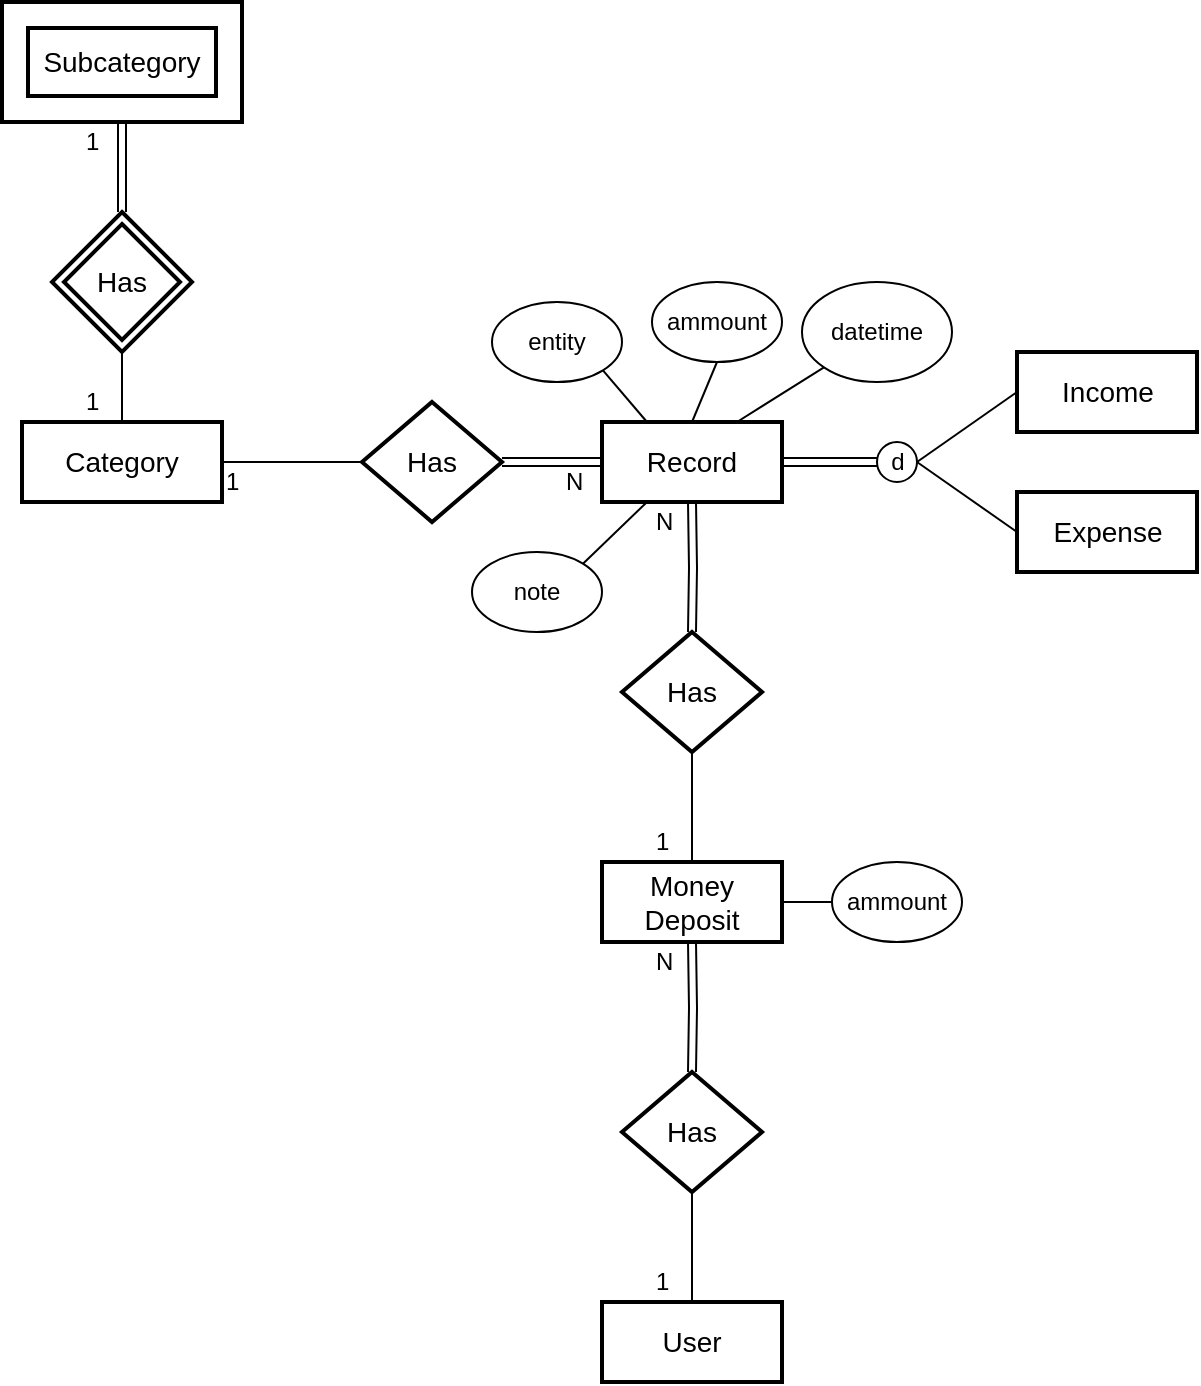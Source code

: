 <mxfile version="13.1.3">
    <diagram id="AJf97R4f30Y3O41-t7g2" name="Page-1">
        <mxGraphModel dx="1041" dy="815" grid="1" gridSize="10" guides="1" tooltips="1" connect="1" arrows="1" fold="1" page="1" pageScale="1" pageWidth="827" pageHeight="1169" math="0" shadow="0">
            <root>
                <mxCell id="0"/>
                <mxCell id="1" parent="0"/>
                <mxCell id="551wH-trqpbK1FresVAz-1" style="edgeStyle=orthogonalEdgeStyle;rounded=0;orthogonalLoop=1;jettySize=auto;html=1;entryX=0;entryY=0.5;entryDx=0;entryDy=0;endArrow=none;endFill=0;" parent="1" source="551wH-trqpbK1FresVAz-3" target="551wH-trqpbK1FresVAz-12" edge="1">
                    <mxGeometry relative="1" as="geometry"/>
                </mxCell>
                <mxCell id="551wH-trqpbK1FresVAz-2" style="edgeStyle=orthogonalEdgeStyle;rounded=0;orthogonalLoop=1;jettySize=auto;html=1;entryX=0.5;entryY=1;entryDx=0;entryDy=0;endArrow=none;endFill=0;" parent="1" source="551wH-trqpbK1FresVAz-3" target="551wH-trqpbK1FresVAz-29" edge="1">
                    <mxGeometry relative="1" as="geometry">
                        <mxPoint x="110" y="190" as="targetPoint"/>
                    </mxGeometry>
                </mxCell>
                <mxCell id="551wH-trqpbK1FresVAz-3" value="Category" style="strokeWidth=2;whiteSpace=wrap;html=1;align=center;fontSize=14;" parent="1" vertex="1">
                    <mxGeometry x="60" y="230" width="100" height="40" as="geometry"/>
                </mxCell>
                <mxCell id="551wH-trqpbK1FresVAz-4" value="User" style="strokeWidth=2;whiteSpace=wrap;html=1;align=center;fontSize=14;" parent="1" vertex="1">
                    <mxGeometry x="350" y="670" width="90" height="40" as="geometry"/>
                </mxCell>
                <mxCell id="551wH-trqpbK1FresVAz-5" value="Record" style="strokeWidth=2;whiteSpace=wrap;html=1;align=center;fontSize=14;" parent="1" vertex="1">
                    <mxGeometry x="350" y="230" width="90" height="40" as="geometry"/>
                </mxCell>
                <mxCell id="551wH-trqpbK1FresVAz-6" style="edgeStyle=orthogonalEdgeStyle;rounded=0;orthogonalLoop=1;jettySize=auto;html=1;entryX=0.5;entryY=0;entryDx=0;entryDy=0;endArrow=none;endFill=0;" parent="1" source="551wH-trqpbK1FresVAz-7" target="551wH-trqpbK1FresVAz-4" edge="1">
                    <mxGeometry relative="1" as="geometry"/>
                </mxCell>
                <mxCell id="551wH-trqpbK1FresVAz-7" value="Has" style="shape=rhombus;strokeWidth=2;fontSize=17;perimeter=rhombusPerimeter;whiteSpace=wrap;html=1;align=center;fontSize=14;" parent="1" vertex="1">
                    <mxGeometry x="360" y="555" width="70" height="60" as="geometry"/>
                </mxCell>
                <mxCell id="551wH-trqpbK1FresVAz-8" style="edgeStyle=orthogonalEdgeStyle;rounded=0;orthogonalLoop=1;jettySize=auto;html=1;endArrow=none;endFill=0;exitX=0.5;exitY=1;exitDx=0;exitDy=0;entryX=0.5;entryY=0;entryDx=0;entryDy=0;shape=link;" parent="1" target="551wH-trqpbK1FresVAz-7" edge="1">
                    <mxGeometry relative="1" as="geometry">
                        <mxPoint x="395" y="490" as="sourcePoint"/>
                        <mxPoint x="480" y="540" as="targetPoint"/>
                    </mxGeometry>
                </mxCell>
                <mxCell id="551wH-trqpbK1FresVAz-9" value="1" style="text;html=1;resizable=0;points=[];autosize=1;align=left;verticalAlign=top;spacingTop=-4;" parent="1" vertex="1">
                    <mxGeometry x="375" y="650" width="20" height="20" as="geometry"/>
                </mxCell>
                <mxCell id="551wH-trqpbK1FresVAz-10" value="N" style="text;html=1;resizable=0;points=[];autosize=1;align=left;verticalAlign=top;spacingTop=-4;" parent="1" vertex="1">
                    <mxGeometry x="375" y="490" width="20" height="20" as="geometry"/>
                </mxCell>
                <mxCell id="551wH-trqpbK1FresVAz-11" style="edgeStyle=orthogonalEdgeStyle;rounded=0;orthogonalLoop=1;jettySize=auto;html=1;entryX=0;entryY=0.5;entryDx=0;entryDy=0;endArrow=none;endFill=0;shape=link;" parent="1" source="551wH-trqpbK1FresVAz-12" target="551wH-trqpbK1FresVAz-5" edge="1">
                    <mxGeometry relative="1" as="geometry"/>
                </mxCell>
                <mxCell id="551wH-trqpbK1FresVAz-12" value="Has" style="shape=rhombus;strokeWidth=2;fontSize=17;perimeter=rhombusPerimeter;whiteSpace=wrap;html=1;align=center;fontSize=14;" parent="1" vertex="1">
                    <mxGeometry x="230" y="220" width="70" height="60" as="geometry"/>
                </mxCell>
                <mxCell id="551wH-trqpbK1FresVAz-13" style="edgeStyle=orthogonalEdgeStyle;shape=link;rounded=0;orthogonalLoop=1;jettySize=auto;html=1;entryX=0.5;entryY=1;entryDx=0;entryDy=0;endArrow=none;endFill=0;exitX=0.5;exitY=0;exitDx=0;exitDy=0;" parent="1" source="551wH-trqpbK1FresVAz-29" target="551wH-trqpbK1FresVAz-28" edge="1">
                    <mxGeometry relative="1" as="geometry">
                        <mxPoint x="110" y="130" as="sourcePoint"/>
                        <mxPoint x="110" y="80" as="targetPoint"/>
                    </mxGeometry>
                </mxCell>
                <mxCell id="551wH-trqpbK1FresVAz-14" value="N" style="text;html=1;resizable=0;points=[];autosize=1;align=left;verticalAlign=top;spacingTop=-4;" parent="1" vertex="1">
                    <mxGeometry x="330" y="250" width="20" height="20" as="geometry"/>
                </mxCell>
                <mxCell id="551wH-trqpbK1FresVAz-15" value="1" style="text;html=1;resizable=0;points=[];autosize=1;align=left;verticalAlign=top;spacingTop=-4;" parent="1" vertex="1">
                    <mxGeometry x="160" y="250" width="20" height="20" as="geometry"/>
                </mxCell>
                <mxCell id="551wH-trqpbK1FresVAz-16" value="1" style="text;html=1;resizable=0;points=[];autosize=1;align=left;verticalAlign=top;spacingTop=-4;" parent="1" vertex="1">
                    <mxGeometry x="90" y="210" width="20" height="20" as="geometry"/>
                </mxCell>
                <mxCell id="551wH-trqpbK1FresVAz-17" value="1" style="text;html=1;resizable=0;points=[];autosize=1;align=left;verticalAlign=top;spacingTop=-4;" parent="1" vertex="1">
                    <mxGeometry x="90" y="80" width="20" height="20" as="geometry"/>
                </mxCell>
                <mxCell id="551wH-trqpbK1FresVAz-18" style="rounded=0;orthogonalLoop=1;jettySize=auto;html=1;exitX=1;exitY=0;exitDx=0;exitDy=0;endArrow=none;endFill=0;entryX=0.25;entryY=1;entryDx=0;entryDy=0;" parent="1" source="551wH-trqpbK1FresVAz-19" target="551wH-trqpbK1FresVAz-5" edge="1">
                    <mxGeometry relative="1" as="geometry">
                        <mxPoint x="350" y="290" as="targetPoint"/>
                    </mxGeometry>
                </mxCell>
                <mxCell id="551wH-trqpbK1FresVAz-19" value="note" style="ellipse;whiteSpace=wrap;html=1;" parent="1" vertex="1">
                    <mxGeometry x="285" y="295" width="65" height="40" as="geometry"/>
                </mxCell>
                <mxCell id="551wH-trqpbK1FresVAz-20" value="datetime" style="ellipse;whiteSpace=wrap;html=1;" parent="1" vertex="1">
                    <mxGeometry x="450" y="160" width="75" height="50" as="geometry"/>
                </mxCell>
                <mxCell id="551wH-trqpbK1FresVAz-21" value="entity" style="ellipse;whiteSpace=wrap;html=1;" parent="1" vertex="1">
                    <mxGeometry x="295" y="170" width="65" height="40" as="geometry"/>
                </mxCell>
                <mxCell id="551wH-trqpbK1FresVAz-22" value="ammount" style="ellipse;whiteSpace=wrap;html=1;" parent="1" vertex="1">
                    <mxGeometry x="375" y="160" width="65" height="40" as="geometry"/>
                </mxCell>
                <mxCell id="551wH-trqpbK1FresVAz-24" value="" style="endArrow=none;html=1;entryX=1;entryY=1;entryDx=0;entryDy=0;exitX=0.25;exitY=0;exitDx=0;exitDy=0;" parent="1" source="551wH-trqpbK1FresVAz-5" target="551wH-trqpbK1FresVAz-21" edge="1">
                    <mxGeometry width="50" height="50" relative="1" as="geometry">
                        <mxPoint x="50" y="560" as="sourcePoint"/>
                        <mxPoint x="100" y="510" as="targetPoint"/>
                    </mxGeometry>
                </mxCell>
                <mxCell id="551wH-trqpbK1FresVAz-26" value="" style="endArrow=none;html=1;entryX=0.5;entryY=1;entryDx=0;entryDy=0;exitX=0.5;exitY=0;exitDx=0;exitDy=0;" parent="1" source="551wH-trqpbK1FresVAz-5" target="551wH-trqpbK1FresVAz-22" edge="1">
                    <mxGeometry width="50" height="50" relative="1" as="geometry">
                        <mxPoint x="370" y="230" as="sourcePoint"/>
                        <mxPoint x="100" y="510" as="targetPoint"/>
                    </mxGeometry>
                </mxCell>
                <mxCell id="551wH-trqpbK1FresVAz-27" value="" style="endArrow=none;html=1;entryX=0;entryY=1;entryDx=0;entryDy=0;exitX=0.75;exitY=0;exitDx=0;exitDy=0;" parent="1" source="551wH-trqpbK1FresVAz-5" target="551wH-trqpbK1FresVAz-20" edge="1">
                    <mxGeometry width="50" height="50" relative="1" as="geometry">
                        <mxPoint x="50" y="630" as="sourcePoint"/>
                        <mxPoint x="100" y="580" as="targetPoint"/>
                    </mxGeometry>
                </mxCell>
                <mxCell id="551wH-trqpbK1FresVAz-28" value="Subcategory" style="shape=ext;strokeWidth=2;margin=10;double=1;whiteSpace=wrap;html=1;align=center;fontSize=14;" parent="1" vertex="1">
                    <mxGeometry x="50" y="20" width="120" height="60" as="geometry"/>
                </mxCell>
                <mxCell id="551wH-trqpbK1FresVAz-29" value="Has" style="shape=rhombus;double=1;strokeWidth=2;fontSize=17;perimeter=rhombusPerimeter;whiteSpace=wrap;html=1;align=center;fontSize=14;" parent="1" vertex="1">
                    <mxGeometry x="75" y="125" width="70" height="70" as="geometry"/>
                </mxCell>
                <mxCell id="551wH-trqpbK1FresVAz-30" value="Expense" style="strokeWidth=2;whiteSpace=wrap;html=1;align=center;fontSize=14;" parent="1" vertex="1">
                    <mxGeometry x="557.5" y="265" width="90" height="40" as="geometry"/>
                </mxCell>
                <mxCell id="551wH-trqpbK1FresVAz-31" value="Income" style="strokeWidth=2;whiteSpace=wrap;html=1;align=center;fontSize=14;" parent="1" vertex="1">
                    <mxGeometry x="557.5" y="195" width="90" height="40" as="geometry"/>
                </mxCell>
                <mxCell id="551wH-trqpbK1FresVAz-32" value="d" style="ellipse;whiteSpace=wrap;html=1;aspect=fixed;" parent="1" vertex="1">
                    <mxGeometry x="487.5" y="240" width="20" height="20" as="geometry"/>
                </mxCell>
                <mxCell id="551wH-trqpbK1FresVAz-33" value="" style="endArrow=none;html=1;exitX=1;exitY=0.5;exitDx=0;exitDy=0;entryX=0;entryY=0.5;entryDx=0;entryDy=0;shape=link;" parent="1" source="551wH-trqpbK1FresVAz-5" target="551wH-trqpbK1FresVAz-32" edge="1">
                    <mxGeometry width="50" height="50" relative="1" as="geometry">
                        <mxPoint x="50" y="560" as="sourcePoint"/>
                        <mxPoint x="100" y="510" as="targetPoint"/>
                    </mxGeometry>
                </mxCell>
                <mxCell id="551wH-trqpbK1FresVAz-34" value="" style="endArrow=none;html=1;entryX=0;entryY=0.5;entryDx=0;entryDy=0;exitX=1;exitY=0.5;exitDx=0;exitDy=0;" parent="1" source="551wH-trqpbK1FresVAz-32" target="551wH-trqpbK1FresVAz-31" edge="1">
                    <mxGeometry width="50" height="50" relative="1" as="geometry">
                        <mxPoint x="47.5" y="585" as="sourcePoint"/>
                        <mxPoint x="97.5" y="535" as="targetPoint"/>
                    </mxGeometry>
                </mxCell>
                <mxCell id="551wH-trqpbK1FresVAz-35" value="" style="endArrow=none;html=1;exitX=1;exitY=0.5;exitDx=0;exitDy=0;entryX=0;entryY=0.5;entryDx=0;entryDy=0;" parent="1" source="551wH-trqpbK1FresVAz-32" target="551wH-trqpbK1FresVAz-30" edge="1">
                    <mxGeometry width="50" height="50" relative="1" as="geometry">
                        <mxPoint x="47.5" y="655" as="sourcePoint"/>
                        <mxPoint x="97.5" y="605" as="targetPoint"/>
                    </mxGeometry>
                </mxCell>
                <mxCell id="MtKFrFk9XjCfMU_lV5Ve-1" value="Money Deposit" style="strokeWidth=2;whiteSpace=wrap;html=1;align=center;fontSize=14;" parent="1" vertex="1">
                    <mxGeometry x="350" y="450" width="90" height="40" as="geometry"/>
                </mxCell>
                <mxCell id="MtKFrFk9XjCfMU_lV5Ve-2" style="edgeStyle=orthogonalEdgeStyle;rounded=0;orthogonalLoop=1;jettySize=auto;html=1;entryX=0.5;entryY=0;entryDx=0;entryDy=0;endArrow=none;endFill=0;" parent="1" source="MtKFrFk9XjCfMU_lV5Ve-3" edge="1">
                    <mxGeometry relative="1" as="geometry">
                        <mxPoint x="395" y="450" as="targetPoint"/>
                    </mxGeometry>
                </mxCell>
                <mxCell id="MtKFrFk9XjCfMU_lV5Ve-3" value="Has" style="shape=rhombus;strokeWidth=2;fontSize=17;perimeter=rhombusPerimeter;whiteSpace=wrap;html=1;align=center;fontSize=14;" parent="1" vertex="1">
                    <mxGeometry x="360" y="335" width="70" height="60" as="geometry"/>
                </mxCell>
                <mxCell id="MtKFrFk9XjCfMU_lV5Ve-4" style="edgeStyle=orthogonalEdgeStyle;rounded=0;orthogonalLoop=1;jettySize=auto;html=1;endArrow=none;endFill=0;exitX=0.5;exitY=1;exitDx=0;exitDy=0;entryX=0.5;entryY=0;entryDx=0;entryDy=0;shape=link;" parent="1" target="MtKFrFk9XjCfMU_lV5Ve-3" edge="1">
                    <mxGeometry relative="1" as="geometry">
                        <mxPoint x="395" y="270" as="sourcePoint"/>
                        <mxPoint x="480" y="320" as="targetPoint"/>
                    </mxGeometry>
                </mxCell>
                <mxCell id="MtKFrFk9XjCfMU_lV5Ve-5" value="1" style="text;html=1;resizable=0;points=[];autosize=1;align=left;verticalAlign=top;spacingTop=-4;" parent="1" vertex="1">
                    <mxGeometry x="375" y="430" width="20" height="20" as="geometry"/>
                </mxCell>
                <mxCell id="MtKFrFk9XjCfMU_lV5Ve-6" value="N" style="text;html=1;resizable=0;points=[];autosize=1;align=left;verticalAlign=top;spacingTop=-4;" parent="1" vertex="1">
                    <mxGeometry x="375" y="270" width="20" height="20" as="geometry"/>
                </mxCell>
                <mxCell id="MtKFrFk9XjCfMU_lV5Ve-7" value="ammount" style="ellipse;whiteSpace=wrap;html=1;" parent="1" vertex="1">
                    <mxGeometry x="465" y="450" width="65" height="40" as="geometry"/>
                </mxCell>
                <mxCell id="MtKFrFk9XjCfMU_lV5Ve-8" value="" style="endArrow=none;html=1;entryX=0;entryY=0.5;entryDx=0;entryDy=0;exitX=1;exitY=0.5;exitDx=0;exitDy=0;" parent="1" source="MtKFrFk9XjCfMU_lV5Ve-1" target="MtKFrFk9XjCfMU_lV5Ve-7" edge="1">
                    <mxGeometry width="50" height="50" relative="1" as="geometry">
                        <mxPoint x="390" y="410" as="sourcePoint"/>
                        <mxPoint x="440" y="360" as="targetPoint"/>
                    </mxGeometry>
                </mxCell>
            </root>
        </mxGraphModel>
    </diagram>
</mxfile>